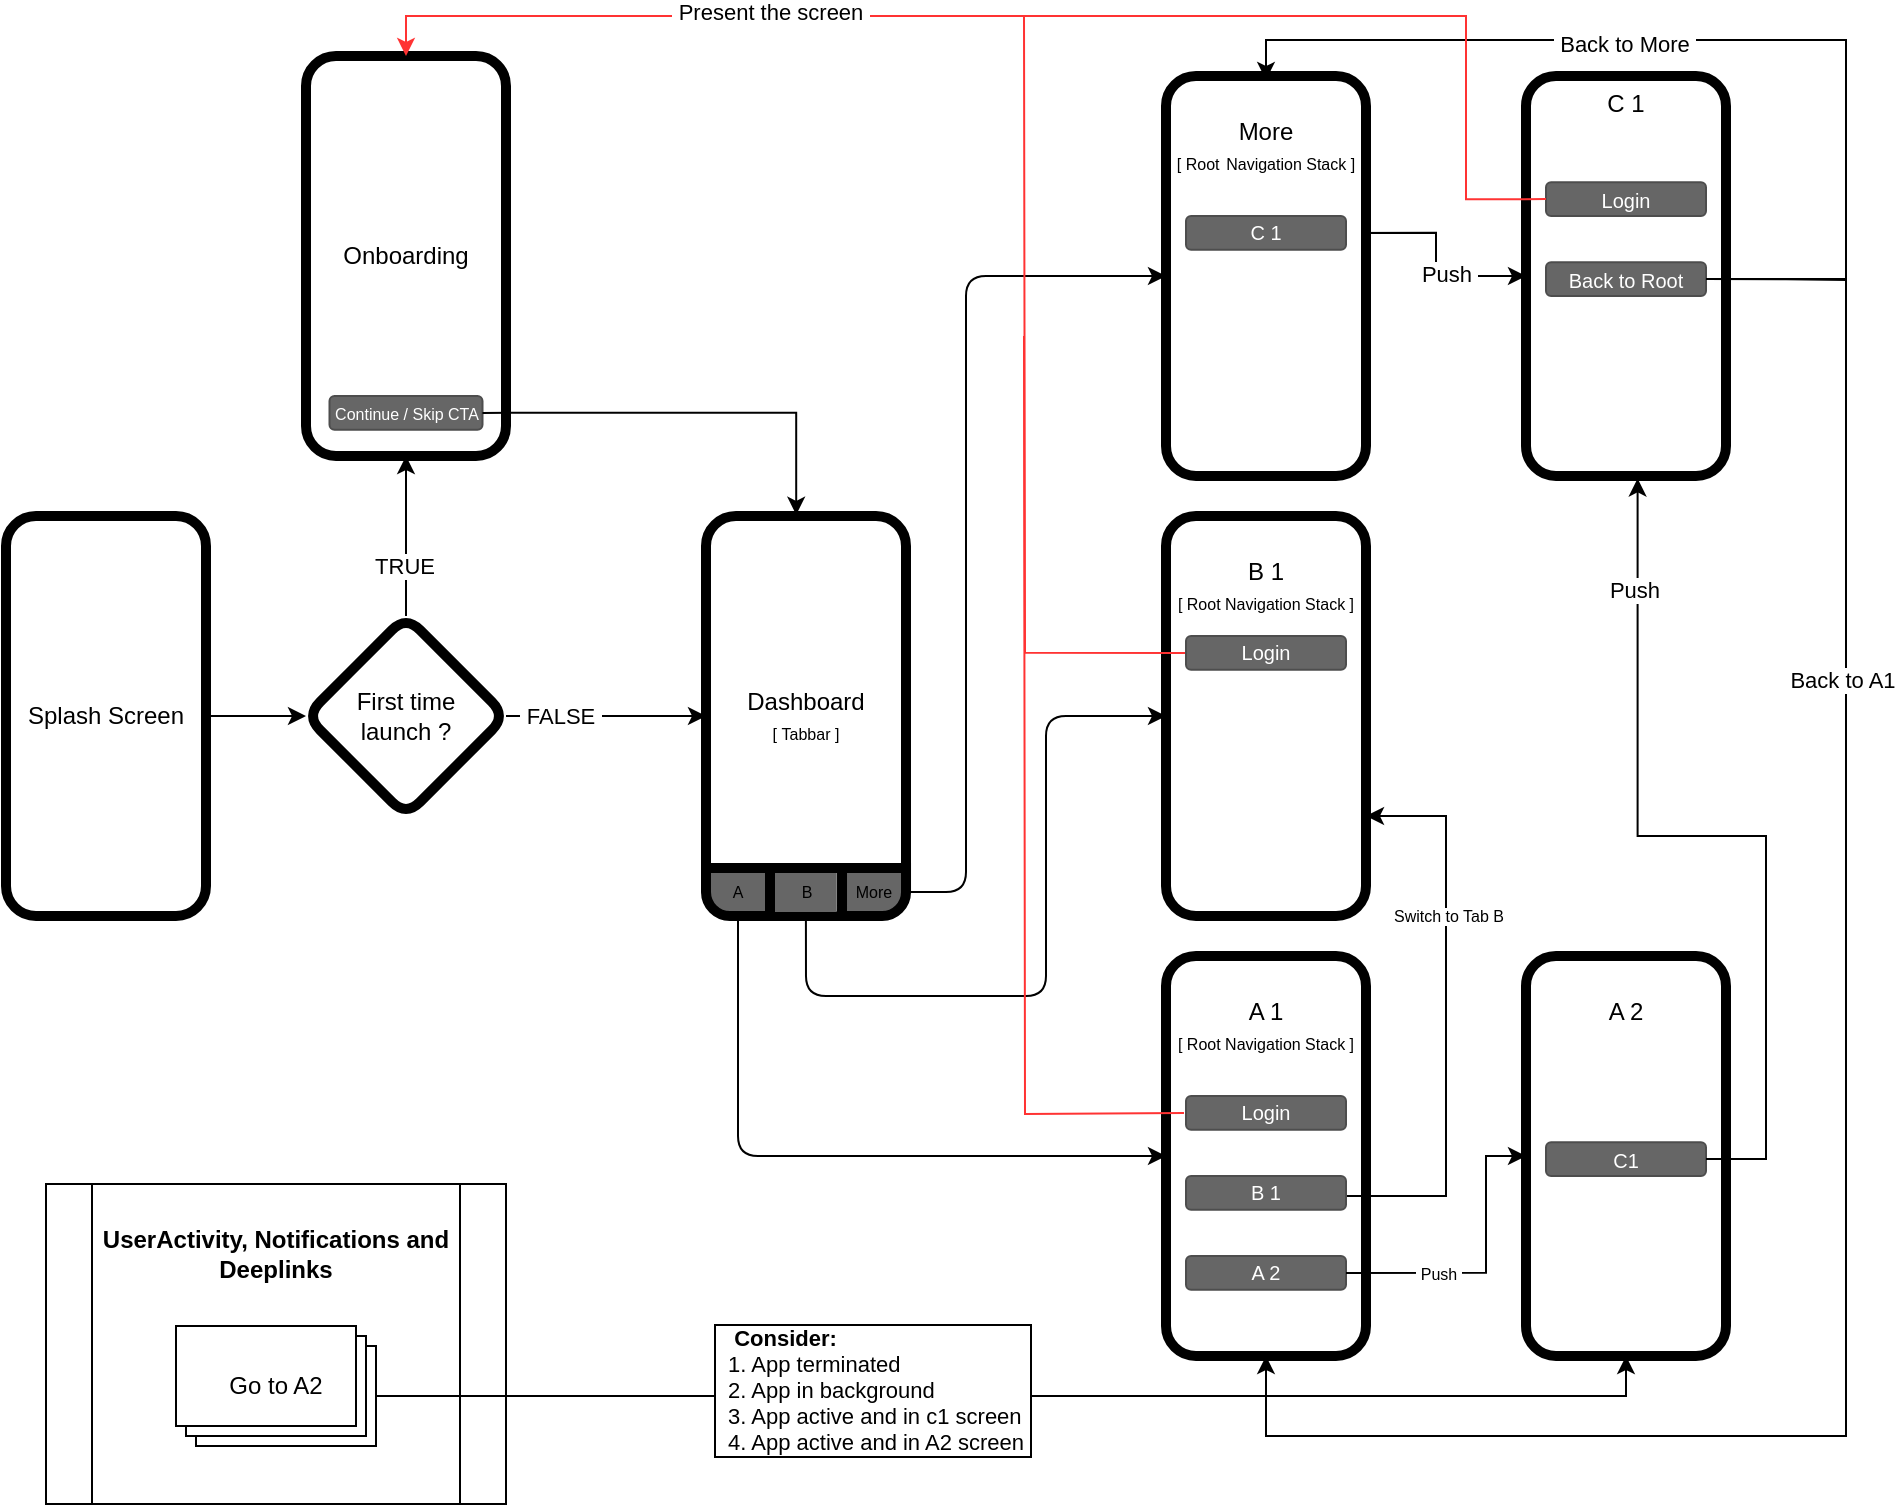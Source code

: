 <mxfile version="27.1.3">
  <diagram name="Page-1" id="AVSsDRDsZYg_Qi1KtN1w">
    <mxGraphModel dx="1431" dy="1982" grid="1" gridSize="10" guides="1" tooltips="1" connect="1" arrows="1" fold="1" page="1" pageScale="1" pageWidth="827" pageHeight="1169" math="0" shadow="0">
      <root>
        <mxCell id="0" />
        <mxCell id="1" parent="0" />
        <mxCell id="vs2_OkdNOsUBI768dGi_-5" value="" style="edgeStyle=orthogonalEdgeStyle;rounded=0;orthogonalLoop=1;jettySize=auto;html=1;" parent="1" source="vs2_OkdNOsUBI768dGi_-3" target="vs2_OkdNOsUBI768dGi_-4" edge="1">
          <mxGeometry relative="1" as="geometry" />
        </mxCell>
        <mxCell id="vs2_OkdNOsUBI768dGi_-3" value="Splash Screen" style="rounded=1;whiteSpace=wrap;html=1;strokeWidth=5;" parent="1" vertex="1">
          <mxGeometry x="200" y="180" width="100" height="200" as="geometry" />
        </mxCell>
        <mxCell id="vs2_OkdNOsUBI768dGi_-7" value="" style="edgeStyle=orthogonalEdgeStyle;rounded=0;orthogonalLoop=1;jettySize=auto;html=1;entryX=0.5;entryY=1;entryDx=0;entryDy=0;" parent="1" source="vs2_OkdNOsUBI768dGi_-4" target="vs2_OkdNOsUBI768dGi_-6" edge="1">
          <mxGeometry relative="1" as="geometry" />
        </mxCell>
        <mxCell id="vs2_OkdNOsUBI768dGi_-16" value="&amp;nbsp;TRUE&amp;nbsp;" style="edgeLabel;html=1;align=center;verticalAlign=middle;resizable=0;points=[];" parent="vs2_OkdNOsUBI768dGi_-7" vertex="1" connectable="0">
          <mxGeometry x="-0.361" y="1" relative="1" as="geometry">
            <mxPoint as="offset" />
          </mxGeometry>
        </mxCell>
        <mxCell id="vs2_OkdNOsUBI768dGi_-15" value="" style="edgeStyle=orthogonalEdgeStyle;rounded=0;orthogonalLoop=1;jettySize=auto;html=1;" parent="1" source="vs2_OkdNOsUBI768dGi_-4" target="vs2_OkdNOsUBI768dGi_-14" edge="1">
          <mxGeometry relative="1" as="geometry" />
        </mxCell>
        <mxCell id="vs2_OkdNOsUBI768dGi_-17" value="&amp;nbsp;FALSE&amp;nbsp;" style="edgeLabel;html=1;align=center;verticalAlign=middle;resizable=0;points=[];" parent="vs2_OkdNOsUBI768dGi_-15" vertex="1" connectable="0">
          <mxGeometry x="-0.456" relative="1" as="geometry">
            <mxPoint as="offset" />
          </mxGeometry>
        </mxCell>
        <mxCell id="vs2_OkdNOsUBI768dGi_-4" value="First time&lt;div&gt;launch ?&lt;/div&gt;" style="rhombus;whiteSpace=wrap;html=1;rounded=1;strokeWidth=5;" parent="1" vertex="1">
          <mxGeometry x="350" y="230" width="100" height="100" as="geometry" />
        </mxCell>
        <mxCell id="vs2_OkdNOsUBI768dGi_-26" value="&lt;div&gt;&lt;br&gt;&lt;/div&gt;A 1&lt;div&gt;&lt;font style=&quot;font-size: 8px;&quot;&gt;[ Root Navigation Stack ]&lt;/font&gt;&lt;/div&gt;" style="whiteSpace=wrap;html=1;rounded=1;strokeWidth=5;arcSize=15;verticalAlign=top;" parent="1" vertex="1">
          <mxGeometry x="780" y="400" width="100" height="200" as="geometry" />
        </mxCell>
        <mxCell id="vs2_OkdNOsUBI768dGi_-42" value="" style="group" parent="1" vertex="1" connectable="0">
          <mxGeometry x="550.0" y="180" width="100.01" height="200" as="geometry" />
        </mxCell>
        <mxCell id="vs2_OkdNOsUBI768dGi_-14" value="Dashboard&lt;div&gt;&lt;font style=&quot;font-size: 8px;&quot;&gt;&lt;font&gt;[&lt;/font&gt;&amp;nbsp;&lt;font&gt;Tabbar&amp;nbsp;&lt;/font&gt;]&lt;/font&gt;&lt;/div&gt;" style="whiteSpace=wrap;html=1;rounded=1;strokeWidth=5;arcSize=15;" parent="vs2_OkdNOsUBI768dGi_-42" vertex="1">
          <mxGeometry x="1.137e-13" width="100" height="200" as="geometry" />
        </mxCell>
        <mxCell id="vs2_OkdNOsUBI768dGi_-36" value="&lt;span style=&quot;color: light-dark(rgb(0, 0, 0), rgb(255, 255, 255));&quot;&gt;A&lt;/span&gt;" style="verticalLabelPosition=middle;verticalAlign=middle;html=1;shape=mxgraph.basic.corner_round_rect;dx=6;whiteSpace=wrap;rotation=0;strokeWidth=5;direction=west;flipH=1;labelPosition=center;align=center;fontSize=8;fillColor=#666666;" parent="vs2_OkdNOsUBI768dGi_-42" vertex="1">
          <mxGeometry y="176" width="32" height="24" as="geometry" />
        </mxCell>
        <mxCell id="vs2_OkdNOsUBI768dGi_-37" value="&lt;span style=&quot;color: light-dark(rgb(0, 0, 0), rgb(255, 255, 255));&quot;&gt;More&lt;/span&gt;" style="verticalLabelPosition=middle;verticalAlign=middle;html=1;shape=mxgraph.basic.corner_round_rect;dx=15;whiteSpace=wrap;rotation=0;strokeWidth=5;labelPosition=center;align=center;direction=west;fontSize=8;fillColor=#666666;fontColor=light-dark(#000000,#000000);" parent="vs2_OkdNOsUBI768dGi_-42" vertex="1">
          <mxGeometry x="68.01" y="176" width="32" height="24" as="geometry" />
        </mxCell>
        <mxCell id="vs2_OkdNOsUBI768dGi_-40" value="&lt;span style=&quot;color: light-dark(rgb(0, 0, 0), rgb(255, 255, 255));&quot;&gt;B&lt;/span&gt;" style="text;html=1;align=center;verticalAlign=middle;whiteSpace=wrap;rounded=0;fontSize=8;fillColor=#666666;gradientColor=none;strokeColor=none;fontColor=light-dark(#000000,#000000);" parent="vs2_OkdNOsUBI768dGi_-42" vertex="1">
          <mxGeometry x="34.5" y="178" width="30.9" height="20" as="geometry" />
        </mxCell>
        <mxCell id="vs2_OkdNOsUBI768dGi_-41" value="" style="endArrow=none;html=1;rounded=0;entryX=1.09;entryY=-0.039;entryDx=0;entryDy=0;entryPerimeter=0;strokeWidth=5;exitX=1.054;exitY=0.991;exitDx=0;exitDy=0;exitPerimeter=0;" parent="vs2_OkdNOsUBI768dGi_-42" edge="1">
          <mxGeometry width="50" height="50" relative="1" as="geometry">
            <mxPoint x="34.098" y="175.996" as="sourcePoint" />
            <mxPoint x="65.9" y="176" as="targetPoint" />
          </mxGeometry>
        </mxCell>
        <mxCell id="vs2_OkdNOsUBI768dGi_-44" value="" style="group" parent="1" vertex="1" connectable="0">
          <mxGeometry x="350" y="-50" width="116.5" height="200" as="geometry" />
        </mxCell>
        <mxCell id="vs2_OkdNOsUBI768dGi_-6" value="Onboarding" style="whiteSpace=wrap;html=1;rounded=1;strokeWidth=5;" parent="vs2_OkdNOsUBI768dGi_-44" vertex="1">
          <mxGeometry width="100" height="200" as="geometry" />
        </mxCell>
        <mxCell id="vs2_OkdNOsUBI768dGi_-55" value="&lt;span style=&quot;caret-color: rgb(255, 255, 255); color: rgb(255, 255, 255); font-size: 8px;&quot;&gt;Continue / Skip CTA&lt;/span&gt;" style="rounded=1;html=1;shadow=0;dashed=0;whiteSpace=wrap;fontSize=10;fillColor=#666666;align=center;strokeColor=#4D4D4D;fontColor=#ffffff;" parent="vs2_OkdNOsUBI768dGi_-44" vertex="1">
          <mxGeometry x="11.75" y="170" width="76.5" height="16.88" as="geometry" />
        </mxCell>
        <mxCell id="vs2_OkdNOsUBI768dGi_-45" style="edgeStyle=orthogonalEdgeStyle;rounded=0;orthogonalLoop=1;jettySize=auto;html=1;entryX=0.451;entryY=-0.003;entryDx=0;entryDy=0;entryPerimeter=0;exitX=1;exitY=0.5;exitDx=0;exitDy=0;" parent="1" source="vs2_OkdNOsUBI768dGi_-55" target="vs2_OkdNOsUBI768dGi_-14" edge="1">
          <mxGeometry relative="1" as="geometry" />
        </mxCell>
        <mxCell id="vs2_OkdNOsUBI768dGi_-46" value="&lt;div&gt;&lt;br&gt;&lt;/div&gt;B 1&lt;br&gt;&lt;div&gt;&lt;font style=&quot;font-size: 8px;&quot;&gt;[ Root&amp;nbsp;&lt;/font&gt;&lt;span style=&quot;font-size: 8px;&quot;&gt;Navigation Stack&amp;nbsp;&lt;/span&gt;&lt;span style=&quot;font-size: 8px;&quot;&gt;]&lt;/span&gt;&lt;/div&gt;" style="whiteSpace=wrap;html=1;rounded=1;strokeWidth=5;arcSize=15;verticalAlign=top;" parent="1" vertex="1">
          <mxGeometry x="780" y="180" width="100" height="200" as="geometry" />
        </mxCell>
        <mxCell id="vs2_OkdNOsUBI768dGi_-67" value="" style="edgeStyle=orthogonalEdgeStyle;rounded=0;orthogonalLoop=1;jettySize=auto;html=1;exitX=1;exitY=0.5;exitDx=0;exitDy=0;" parent="1" source="vs2_OkdNOsUBI768dGi_-59" target="vs2_OkdNOsUBI768dGi_-66" edge="1">
          <mxGeometry relative="1" as="geometry" />
        </mxCell>
        <mxCell id="vs2_OkdNOsUBI768dGi_-74" value="&amp;nbsp;Push&amp;nbsp;" style="edgeLabel;html=1;align=center;verticalAlign=middle;resizable=0;points=[];" parent="vs2_OkdNOsUBI768dGi_-67" vertex="1" connectable="0">
          <mxGeometry x="0.272" y="1" relative="1" as="geometry">
            <mxPoint as="offset" />
          </mxGeometry>
        </mxCell>
        <mxCell id="vs2_OkdNOsUBI768dGi_-47" value="&lt;div&gt;&lt;br&gt;&lt;/div&gt;More&lt;div&gt;&lt;font style=&quot;font-size: 8px;&quot;&gt;[ Root&lt;/font&gt;&amp;nbsp;&lt;span style=&quot;font-size: 8px;&quot;&gt;Navigation Stack ]&lt;/span&gt;&lt;/div&gt;" style="whiteSpace=wrap;html=1;rounded=1;strokeWidth=5;arcSize=15;verticalAlign=top;" parent="1" vertex="1">
          <mxGeometry x="780" y="-40" width="100" height="200" as="geometry" />
        </mxCell>
        <mxCell id="vs2_OkdNOsUBI768dGi_-48" style="edgeStyle=orthogonalEdgeStyle;rounded=1;orthogonalLoop=1;jettySize=auto;html=1;entryX=0;entryY=0.5;entryDx=0;entryDy=0;exitX=0.5;exitY=0;exitDx=0;exitDy=0;exitPerimeter=0;curved=0;strokeColor=light-dark(#000000,#E6E6E6);" parent="1" source="vs2_OkdNOsUBI768dGi_-36" target="vs2_OkdNOsUBI768dGi_-26" edge="1">
          <mxGeometry relative="1" as="geometry">
            <Array as="points">
              <mxPoint x="566" y="500" />
            </Array>
          </mxGeometry>
        </mxCell>
        <mxCell id="vs2_OkdNOsUBI768dGi_-50" style="edgeStyle=orthogonalEdgeStyle;rounded=1;orthogonalLoop=1;jettySize=auto;html=1;entryX=0;entryY=0.5;entryDx=0;entryDy=0;exitX=0.5;exitY=1;exitDx=0;exitDy=0;curved=0;" parent="1" source="vs2_OkdNOsUBI768dGi_-40" target="vs2_OkdNOsUBI768dGi_-46" edge="1">
          <mxGeometry relative="1" as="geometry">
            <Array as="points">
              <mxPoint x="600" y="420" />
              <mxPoint x="720" y="420" />
              <mxPoint x="720" y="280" />
            </Array>
          </mxGeometry>
        </mxCell>
        <mxCell id="vs2_OkdNOsUBI768dGi_-51" style="edgeStyle=orthogonalEdgeStyle;rounded=1;orthogonalLoop=1;jettySize=auto;html=1;entryX=0;entryY=0.5;entryDx=0;entryDy=0;curved=0;" parent="1" source="vs2_OkdNOsUBI768dGi_-37" target="vs2_OkdNOsUBI768dGi_-47" edge="1">
          <mxGeometry relative="1" as="geometry">
            <Array as="points">
              <mxPoint x="680" y="368" />
              <mxPoint x="680" y="60" />
            </Array>
          </mxGeometry>
        </mxCell>
        <mxCell id="vs2_OkdNOsUBI768dGi_-65" style="edgeStyle=orthogonalEdgeStyle;rounded=0;orthogonalLoop=1;jettySize=auto;html=1;endArrow=none;startFill=0;strokeColor=#FF3333;" parent="1" edge="1">
          <mxGeometry relative="1" as="geometry">
            <mxPoint x="709" y="90" as="targetPoint" />
            <mxPoint x="789" y="478.458" as="sourcePoint" />
          </mxGeometry>
        </mxCell>
        <mxCell id="vs2_OkdNOsUBI768dGi_-54" value="Login" style="rounded=1;html=1;shadow=0;dashed=0;whiteSpace=wrap;fontSize=10;fillColor=#666666;align=center;strokeColor=#4D4D4D;fontColor=#ffffff;" parent="1" vertex="1">
          <mxGeometry x="790" y="470" width="80" height="16.88" as="geometry" />
        </mxCell>
        <mxCell id="vs2_OkdNOsUBI768dGi_-64" style="edgeStyle=orthogonalEdgeStyle;rounded=0;orthogonalLoop=1;jettySize=auto;html=1;endArrow=none;startFill=0;strokeColor=#FF3333;exitX=0;exitY=0.5;exitDx=0;exitDy=0;" parent="1" edge="1" source="vs2_OkdNOsUBI768dGi_-57">
          <mxGeometry relative="1" as="geometry">
            <mxPoint x="709" y="-70" as="targetPoint" />
            <mxPoint x="788" y="248.45" as="sourcePoint" />
          </mxGeometry>
        </mxCell>
        <mxCell id="vs2_OkdNOsUBI768dGi_-57" value="Login" style="rounded=1;html=1;shadow=0;dashed=0;whiteSpace=wrap;fontSize=10;fillColor=#666666;align=center;strokeColor=#4D4D4D;fontColor=#ffffff;" parent="1" vertex="1">
          <mxGeometry x="790" y="240" width="80" height="16.88" as="geometry" />
        </mxCell>
        <mxCell id="vs2_OkdNOsUBI768dGi_-59" value="C 1" style="rounded=1;html=1;shadow=0;dashed=0;whiteSpace=wrap;fontSize=10;fillColor=#666666;align=center;strokeColor=#4D4D4D;fontColor=#ffffff;" parent="1" vertex="1">
          <mxGeometry x="790" y="30" width="80" height="16.88" as="geometry" />
        </mxCell>
        <mxCell id="vs2_OkdNOsUBI768dGi_-66" value="&lt;div&gt;C 1&lt;/div&gt;" style="whiteSpace=wrap;html=1;rounded=1;strokeWidth=5;arcSize=15;verticalAlign=top;" parent="1" vertex="1">
          <mxGeometry x="960" y="-40" width="100" height="200" as="geometry" />
        </mxCell>
        <mxCell id="vs2_OkdNOsUBI768dGi_-69" style="edgeStyle=orthogonalEdgeStyle;rounded=0;orthogonalLoop=1;jettySize=auto;html=1;entryX=1;entryY=0.75;entryDx=0;entryDy=0;exitX=1;exitY=0.5;exitDx=0;exitDy=0;" parent="1" source="vs2_OkdNOsUBI768dGi_-68" target="vs2_OkdNOsUBI768dGi_-46" edge="1">
          <mxGeometry relative="1" as="geometry">
            <Array as="points">
              <mxPoint x="870" y="520" />
              <mxPoint x="920" y="520" />
              <mxPoint x="920" y="330" />
            </Array>
          </mxGeometry>
        </mxCell>
        <mxCell id="vs2_OkdNOsUBI768dGi_-70" value="Switch to Tab B" style="edgeLabel;html=1;align=center;verticalAlign=middle;resizable=0;points=[];fontSize=8;" parent="vs2_OkdNOsUBI768dGi_-69" vertex="1" connectable="0">
          <mxGeometry x="-0.005" y="-1" relative="1" as="geometry">
            <mxPoint y="-52" as="offset" />
          </mxGeometry>
        </mxCell>
        <mxCell id="vs2_OkdNOsUBI768dGi_-68" value="B 1" style="rounded=1;html=1;shadow=0;dashed=0;whiteSpace=wrap;fontSize=10;fillColor=#666666;align=center;strokeColor=#4D4D4D;fontColor=#ffffff;" parent="1" vertex="1">
          <mxGeometry x="790" y="510" width="80" height="16.88" as="geometry" />
        </mxCell>
        <mxCell id="vs2_OkdNOsUBI768dGi_-71" value="A 2" style="rounded=1;html=1;shadow=0;dashed=0;whiteSpace=wrap;fontSize=10;fillColor=#666666;align=center;strokeColor=#4D4D4D;fontColor=#ffffff;" parent="1" vertex="1">
          <mxGeometry x="790" y="550" width="80" height="16.88" as="geometry" />
        </mxCell>
        <mxCell id="vs2_OkdNOsUBI768dGi_-75" value="&lt;div&gt;&lt;br&gt;&lt;/div&gt;A 2" style="whiteSpace=wrap;html=1;rounded=1;strokeWidth=5;arcSize=15;verticalAlign=top;" parent="1" vertex="1">
          <mxGeometry x="960" y="400" width="100" height="200" as="geometry" />
        </mxCell>
        <mxCell id="vs2_OkdNOsUBI768dGi_-78" value="C1" style="rounded=1;html=1;shadow=0;dashed=0;whiteSpace=wrap;fontSize=10;fillColor=#666666;align=center;strokeColor=#4D4D4D;fontColor=#ffffff;" parent="1" vertex="1">
          <mxGeometry x="970" y="493.12" width="80" height="16.88" as="geometry" />
        </mxCell>
        <mxCell id="vs2_OkdNOsUBI768dGi_-76" value="" style="edgeStyle=orthogonalEdgeStyle;rounded=0;orthogonalLoop=1;jettySize=auto;html=1;exitX=1;exitY=0.5;exitDx=0;exitDy=0;" parent="1" source="vs2_OkdNOsUBI768dGi_-71" target="vs2_OkdNOsUBI768dGi_-75" edge="1">
          <mxGeometry relative="1" as="geometry">
            <Array as="points">
              <mxPoint x="940" y="558" />
              <mxPoint x="940" y="500" />
            </Array>
          </mxGeometry>
        </mxCell>
        <mxCell id="vs2_OkdNOsUBI768dGi_-77" value="&amp;nbsp;Push&amp;nbsp;" style="edgeLabel;html=1;align=center;verticalAlign=middle;resizable=0;points=[];fontSize=8;" parent="vs2_OkdNOsUBI768dGi_-76" vertex="1" connectable="0">
          <mxGeometry x="-0.382" y="-1" relative="1" as="geometry">
            <mxPoint y="-1" as="offset" />
          </mxGeometry>
        </mxCell>
        <mxCell id="vs2_OkdNOsUBI768dGi_-79" style="edgeStyle=orthogonalEdgeStyle;rounded=0;orthogonalLoop=1;jettySize=auto;html=1;entryX=0.558;entryY=1.006;entryDx=0;entryDy=0;entryPerimeter=0;" parent="1" source="vs2_OkdNOsUBI768dGi_-78" target="vs2_OkdNOsUBI768dGi_-66" edge="1">
          <mxGeometry relative="1" as="geometry">
            <Array as="points">
              <mxPoint x="1080" y="502" />
              <mxPoint x="1080" y="340" />
              <mxPoint x="1016" y="340" />
            </Array>
          </mxGeometry>
        </mxCell>
        <mxCell id="vs2_OkdNOsUBI768dGi_-80" value="&amp;nbsp;Push&amp;nbsp;" style="edgeLabel;html=1;align=center;verticalAlign=middle;resizable=0;points=[];" parent="vs2_OkdNOsUBI768dGi_-79" vertex="1" connectable="0">
          <mxGeometry x="0.745" y="2" relative="1" as="geometry">
            <mxPoint as="offset" />
          </mxGeometry>
        </mxCell>
        <mxCell id="vs2_OkdNOsUBI768dGi_-83" style="edgeStyle=orthogonalEdgeStyle;rounded=0;orthogonalLoop=1;jettySize=auto;html=1;entryX=0.5;entryY=1;entryDx=0;entryDy=0;fontColor=light-dark(default, #f5ec00);strokeColor=light-dark(#000000,#006666);" parent="1" source="vs2_OkdNOsUBI768dGi_-82" target="vs2_OkdNOsUBI768dGi_-26" edge="1">
          <mxGeometry relative="1" as="geometry">
            <Array as="points">
              <mxPoint x="1120" y="62" />
              <mxPoint x="1120" y="640" />
              <mxPoint x="830" y="640" />
            </Array>
          </mxGeometry>
        </mxCell>
        <mxCell id="vs2_OkdNOsUBI768dGi_-86" value="Back to A1" style="edgeLabel;html=1;align=center;verticalAlign=middle;resizable=0;points=[];" parent="vs2_OkdNOsUBI768dGi_-83" vertex="1" connectable="0">
          <mxGeometry x="-0.447" y="-2" relative="1" as="geometry">
            <mxPoint as="offset" />
          </mxGeometry>
        </mxCell>
        <mxCell id="vs2_OkdNOsUBI768dGi_-82" value="Back to Root" style="rounded=1;html=1;shadow=0;dashed=0;whiteSpace=wrap;fontSize=10;fillColor=#666666;align=center;strokeColor=#4D4D4D;fontColor=#ffffff;" parent="1" vertex="1">
          <mxGeometry x="970" y="53.12" width="80" height="16.88" as="geometry" />
        </mxCell>
        <mxCell id="vs2_OkdNOsUBI768dGi_-84" style="edgeStyle=orthogonalEdgeStyle;rounded=0;orthogonalLoop=1;jettySize=auto;html=1;entryX=0.5;entryY=0;entryDx=0;entryDy=0;exitX=1;exitY=0.5;exitDx=0;exitDy=0;strokeColor=light-dark(#000000,#006666);" parent="1" source="vs2_OkdNOsUBI768dGi_-82" edge="1">
          <mxGeometry relative="1" as="geometry">
            <mxPoint x="1080" y="60" as="sourcePoint" />
            <mxPoint x="830" y="-38" as="targetPoint" />
            <Array as="points">
              <mxPoint x="1090" y="62" />
              <mxPoint x="1120" y="62" />
              <mxPoint x="1120" y="-58" />
              <mxPoint x="830" y="-58" />
            </Array>
          </mxGeometry>
        </mxCell>
        <mxCell id="vs2_OkdNOsUBI768dGi_-85" value="&amp;nbsp;Back to More&amp;nbsp;" style="edgeLabel;html=1;align=center;verticalAlign=middle;resizable=0;points=[];" parent="vs2_OkdNOsUBI768dGi_-84" vertex="1" connectable="0">
          <mxGeometry x="0.204" y="2" relative="1" as="geometry">
            <mxPoint as="offset" />
          </mxGeometry>
        </mxCell>
        <mxCell id="vs2_OkdNOsUBI768dGi_-87" value="&lt;div&gt;&lt;br&gt;&lt;/div&gt;&lt;b&gt;UserActivity, Notifications and Deeplinks&lt;/b&gt;" style="shape=process;whiteSpace=wrap;html=1;backgroundOutline=1;verticalAlign=top;" parent="1" vertex="1">
          <mxGeometry x="220" y="514" width="230" height="160" as="geometry" />
        </mxCell>
        <mxCell id="vs2_OkdNOsUBI768dGi_-91" style="edgeStyle=orthogonalEdgeStyle;rounded=0;orthogonalLoop=1;jettySize=auto;html=1;entryX=0.5;entryY=1;entryDx=0;entryDy=0;" parent="1" source="vs2_OkdNOsUBI768dGi_-88" target="vs2_OkdNOsUBI768dGi_-75" edge="1">
          <mxGeometry relative="1" as="geometry">
            <Array as="points">
              <mxPoint x="1010" y="620" />
            </Array>
          </mxGeometry>
        </mxCell>
        <mxCell id="vs2_OkdNOsUBI768dGi_-92" value="&lt;div style=&quot;text-align: left;&quot;&gt;&amp;nbsp; &amp;nbsp;&lt;b&gt;Consider:&lt;/b&gt;&lt;/div&gt;&lt;div style=&quot;text-align: left;&quot;&gt;&amp;nbsp; 1. App terminated&lt;/div&gt;&lt;div style=&quot;text-align: left;&quot;&gt;&amp;nbsp; 2. App in background&lt;/div&gt;&lt;div style=&quot;text-align: left;&quot;&gt;&amp;nbsp; 3. App active and in c1 screen&lt;/div&gt;&lt;div style=&quot;text-align: left;&quot;&gt;&amp;nbsp; 4. App active and in A2 screen&amp;nbsp;&lt;br&gt;&lt;/div&gt;" style="edgeLabel;html=1;align=center;verticalAlign=middle;resizable=0;points=[];labelBorderColor=default;" parent="vs2_OkdNOsUBI768dGi_-91" vertex="1" connectable="0">
          <mxGeometry x="-0.231" y="-2" relative="1" as="geometry">
            <mxPoint y="-5" as="offset" />
          </mxGeometry>
        </mxCell>
        <mxCell id="vs2_OkdNOsUBI768dGi_-88" value="Go to A2" style="verticalLabelPosition=middle;verticalAlign=middle;html=1;shape=mxgraph.basic.layered_rect;dx=10;outlineConnect=0;whiteSpace=wrap;labelPosition=center;align=center;" parent="1" vertex="1">
          <mxGeometry x="285" y="585" width="100" height="60" as="geometry" />
        </mxCell>
        <mxCell id="vs2_OkdNOsUBI768dGi_-58" value="Login" style="rounded=1;html=1;shadow=0;dashed=0;whiteSpace=wrap;fontSize=10;fillColor=#666666;align=center;strokeColor=#4D4D4D;fontColor=#ffffff;" parent="1" vertex="1">
          <mxGeometry x="970" y="13.12" width="80" height="16.88" as="geometry" />
        </mxCell>
        <mxCell id="vs2_OkdNOsUBI768dGi_-63" style="edgeStyle=orthogonalEdgeStyle;rounded=0;orthogonalLoop=1;jettySize=auto;html=1;entryX=0.5;entryY=0;entryDx=0;entryDy=0;strokeColor=#FF3333;exitX=0;exitY=0.5;exitDx=0;exitDy=0;" parent="1" source="vs2_OkdNOsUBI768dGi_-58" edge="1" target="vs2_OkdNOsUBI768dGi_-6">
          <mxGeometry relative="1" as="geometry">
            <mxPoint x="790.0" y="89.458" as="sourcePoint" />
            <mxPoint x="450" y="51" as="targetPoint" />
            <Array as="points">
              <mxPoint x="930" y="22" />
              <mxPoint x="930" y="-70" />
              <mxPoint x="400" y="-70" />
            </Array>
          </mxGeometry>
        </mxCell>
        <mxCell id="vs2_OkdNOsUBI768dGi_-81" value="&amp;nbsp;Present the screen&amp;nbsp;" style="edgeLabel;html=1;align=center;verticalAlign=middle;resizable=0;points=[];" parent="vs2_OkdNOsUBI768dGi_-63" vertex="1" connectable="0">
          <mxGeometry x="0.115" y="-3" relative="1" as="geometry">
            <mxPoint x="-100" y="1" as="offset" />
          </mxGeometry>
        </mxCell>
      </root>
    </mxGraphModel>
  </diagram>
</mxfile>
